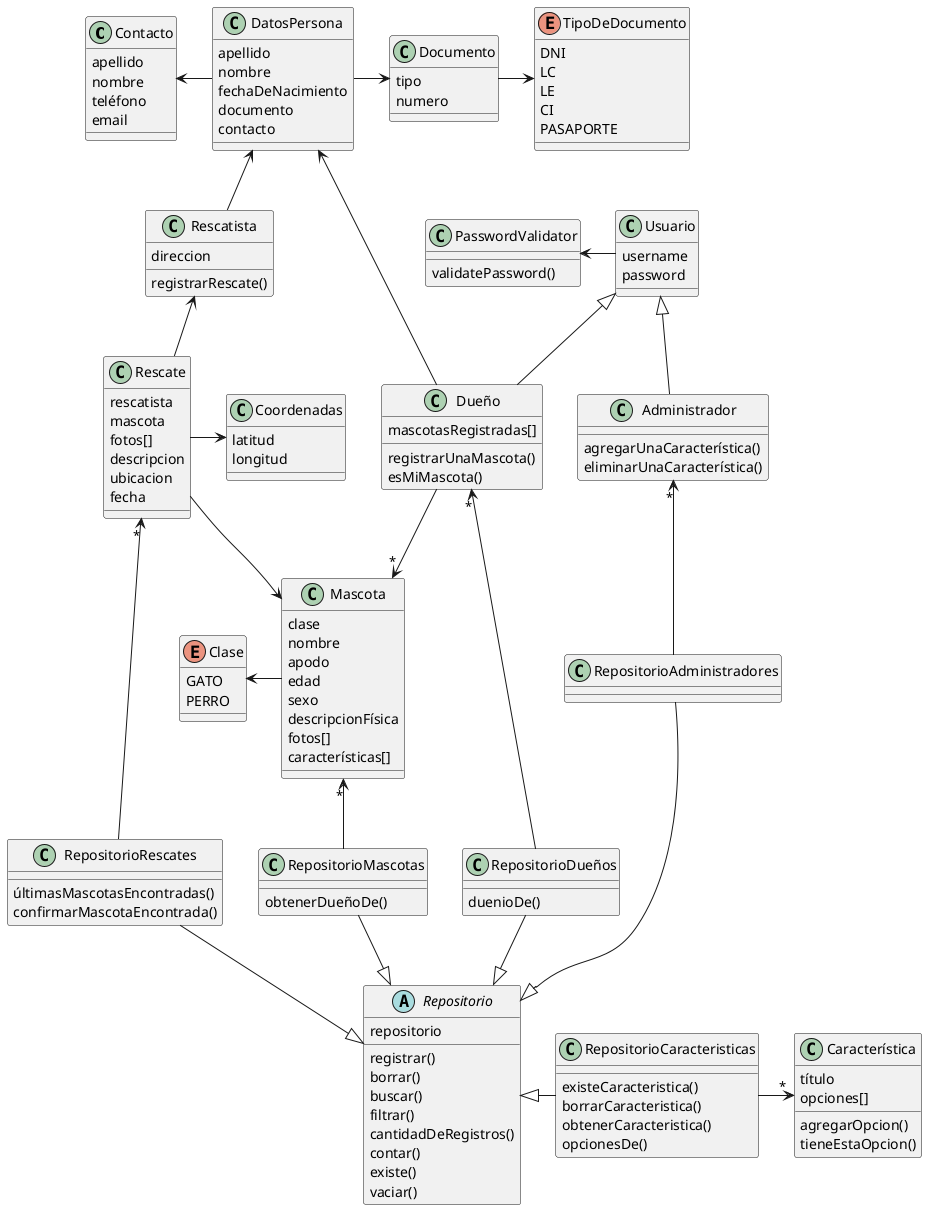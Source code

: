 @startuml RescateDePatitas

'''''''''''''''''''''''''''''''''''''''''''''''''''''''''''''''''''''''''''''
'''''''''''''''''''''''''''''''''''''Dominio'''''''''''''''''''''''''''''''''
'''''''''''''''''''''''''''''''''''''''''''''''''''''''''''''''''''''''''''''

class Contacto{
  apellido
  nombre
  teléfono
  email
}

class Mascota{
  clase
  nombre
  apodo
  edad
  sexo
  descripcionFísica
  fotos[]
  características[]
}

enum Clase{
  GATO
  PERRO
}

class Documento{
  tipo
  numero
}

enum TipoDeDocumento{
  DNI
  LC /' Libreta Cívica '/
  LE /' Libreta de Enrolamiento '/
  CI /' Cédula de Identidad '/
  PASAPORTE
}

class Rescate{
  rescatista
  mascota
  fotos[]
  descripcion
  ubicacion
  fecha
}

class Coordenadas{
  latitud
  longitud
}

class Usuario{
  username
  password
}

class Administrador{
  agregarUnaCaracterística()
  eliminarUnaCaracterística()

}

class Dueño{
  mascotasRegistradas[]
  registrarUnaMascota()
  esMiMascota()
}

class Rescatista{
  direccion
  registrarRescate()
}

class DatosPersona{
  apellido
  nombre
  fechaDeNacimiento
  documento
  contacto
}

class Característica{
  título
  opciones[]
  agregarOpcion()
  tieneEstaOpcion()
}

class PasswordValidator{
  validatePassword()
}
'''''''''''''''''''''''''''''''''''''''''''''''''''''''''''''''''''''''''''''
''''''''''''''''''''''''''''''''Repositorios'''''''''''''''''''''''''''''''''
'''''''''''''''''''''''''''''''''''''''''''''''''''''''''''''''''''''''''''''

abstract class Repositorio {
  repositorio
  registrar()
  borrar()
  buscar()
  filtrar()
  cantidadDeRegistros()
  contar()
  existe()
  vaciar()
  
}

class RepositorioDueños{
  duenioDe()
}


class RepositorioMascotas{
  obtenerDueñoDe()
}


class RepositorioRescates{
  últimasMascotasEncontradas()
  confirmarMascotaEncontrada()
}

class RepositorioCaracteristicas{
  existeCaracteristica()
  borrarCaracteristica()
  obtenerCaracteristica()
  opcionesDe()
}

class RepositorioAdministradores{

}

'''''''''''''''''''''''''''''''''''''''''''''''''''''''''''''''''''''''''''''
'''''''''''''''''''''''''Relaciones de Dominio'''''''''''''''''''''''''''''''
'''''''''''''''''''''''''''''''''''''''''''''''''''''''''''''''''''''''''''''


Dueño         -u->    DatosPersona
Rescatista    -u->    DatosPersona
DatosPersona  -r->    Documento
DatosPersona  -l->    Contacto
Rescate       -u->    Rescatista
Usuario       -l->    PasswordValidator
Dueño         -u-|>   Usuario
Rescate       -d->    Mascota
Documento     -r->    TipoDeDocumento
Mascota       -l->    Clase
Dueño         -d->"*" Mascota
Administrador -u-|>   Usuario
Rescate       ->      Coordenadas

'''''''''''''''''''''''''''''''''''''''''''''''''''''''''''''''''''''''''''''
'''''''''''''''''''''''''Relaciones de Repositorios''''''''''''''''''''''''''
'''''''''''''''''''''''''''''''''''''''''''''''''''''''''''''''''''''''''''''

RepositorioDueños -u-> "*" Dueño
RepositorioMascotas -u-> "*" Mascota
RepositorioRescates -u-> "*" Rescate
RepositorioAdministradores -u-> "*" Administrador
RepositorioCaracteristicas ->"*" Característica

'''''''''''''''''''''''''''''''''''''''''''''''''''''''''''''''''''''''''''''
''''''''''''''''''''''''''Herencias de Repositorios''''''''''''''''''''''''''
'''''''''''''''''''''''''''''''''''''''''''''''''''''''''''''''''''''''''''''

RepositorioDueños -d-|> Repositorio
RepositorioRescates -d-|> Repositorio
RepositorioMascotas -d-|> Repositorio
RepositorioCaracteristicas -l-|> Repositorio
RepositorioAdministradores -d--|> Repositorio

@enduml
